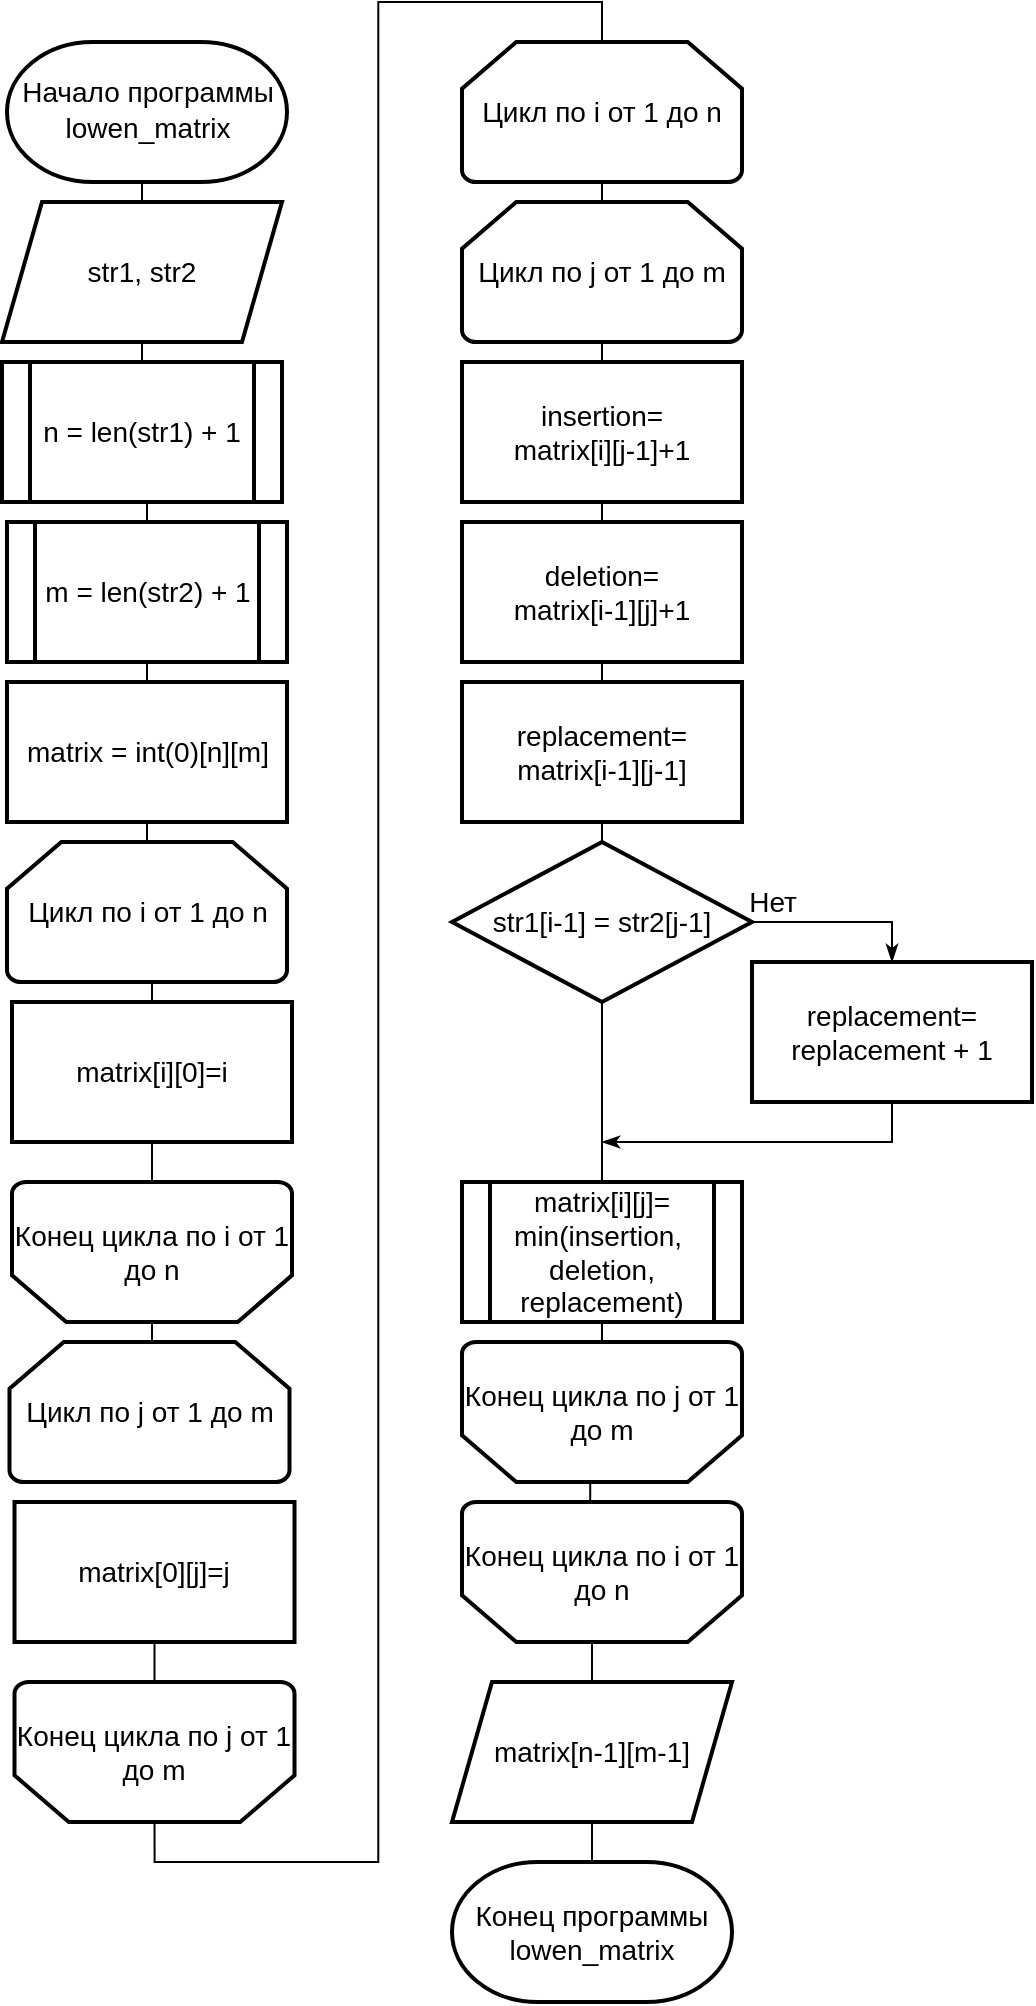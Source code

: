 <mxfile version="13.9.9" type="device"><diagram id="C5RBs43oDa-KdzZeNtuy" name="Page-1"><mxGraphModel dx="952" dy="1813" grid="1" gridSize="10" guides="1" tooltips="1" connect="1" arrows="1" fold="1" page="1" pageScale="1" pageWidth="827" pageHeight="1169" math="0" shadow="0"><root><mxCell id="WIyWlLk6GJQsqaUBKTNV-0"/><mxCell id="WIyWlLk6GJQsqaUBKTNV-1" parent="WIyWlLk6GJQsqaUBKTNV-0"/><mxCell id="wv_e2sPsDRJKBwyALWUc-1" style="edgeStyle=orthogonalEdgeStyle;rounded=0;orthogonalLoop=1;jettySize=auto;html=1;exitX=0.5;exitY=1;exitDx=0;exitDy=0;entryX=0.5;entryY=0;entryDx=0;entryDy=0;entryPerimeter=0;endArrow=none;endFill=0;" parent="WIyWlLk6GJQsqaUBKTNV-1" edge="1"><mxGeometry relative="1" as="geometry"><mxPoint x="392.5" y="390" as="sourcePoint"/><mxPoint x="392.5" y="400" as="targetPoint"/></mxGeometry></mxCell><mxCell id="wv_e2sPsDRJKBwyALWUc-2" style="edgeStyle=orthogonalEdgeStyle;rounded=0;orthogonalLoop=1;jettySize=auto;html=1;entryX=0.5;entryY=1;entryDx=0;entryDy=0;entryPerimeter=0;endArrow=none;endFill=0;" parent="WIyWlLk6GJQsqaUBKTNV-1" source="wv_e2sPsDRJKBwyALWUc-16" target="wv_e2sPsDRJKBwyALWUc-14" edge="1"><mxGeometry relative="1" as="geometry"/></mxCell><mxCell id="wv_e2sPsDRJKBwyALWUc-14" value="&lt;font style=&quot;font-size: 14px&quot;&gt;Начало программы&lt;br&gt;&lt;span style=&quot;line-height: 150%&quot;&gt;lowen_matrix&lt;/span&gt;&lt;/font&gt;" style="strokeWidth=2;html=1;shape=mxgraph.flowchart.terminator;whiteSpace=wrap;fontSize=14;fontFamily=Helvetica;" parent="WIyWlLk6GJQsqaUBKTNV-1" vertex="1"><mxGeometry x="322.5" width="140" height="70" as="geometry"/></mxCell><mxCell id="wv_e2sPsDRJKBwyALWUc-15" style="edgeStyle=orthogonalEdgeStyle;rounded=0;orthogonalLoop=1;jettySize=auto;html=1;exitX=0.5;exitY=1;exitDx=0;exitDy=0;entryX=0.5;entryY=0;entryDx=0;entryDy=0;endArrow=none;endFill=0;" parent="WIyWlLk6GJQsqaUBKTNV-1" source="wv_e2sPsDRJKBwyALWUc-16" edge="1"><mxGeometry relative="1" as="geometry"><mxPoint x="390" y="160" as="targetPoint"/></mxGeometry></mxCell><mxCell id="wv_e2sPsDRJKBwyALWUc-16" value="str1, str2" style="shape=parallelogram;perimeter=parallelogramPerimeter;whiteSpace=wrap;html=1;fixedSize=1;strokeWidth=2;fontSize=14;" parent="WIyWlLk6GJQsqaUBKTNV-1" vertex="1"><mxGeometry x="320" y="80" width="140" height="70" as="geometry"/></mxCell><mxCell id="wv_e2sPsDRJKBwyALWUc-17" value="m = len(str2) + 1" style="shape=process;whiteSpace=wrap;html=1;backgroundOutline=1;strokeWidth=2;fontSize=14;" parent="WIyWlLk6GJQsqaUBKTNV-1" vertex="1"><mxGeometry x="322.5" y="240" width="140" height="70" as="geometry"/></mxCell><mxCell id="wv_e2sPsDRJKBwyALWUc-18" style="edgeStyle=orthogonalEdgeStyle;rounded=0;orthogonalLoop=1;jettySize=auto;html=1;exitX=0.5;exitY=1;exitDx=0;exitDy=0;entryX=0.5;entryY=0;entryDx=0;entryDy=0;entryPerimeter=0;endArrow=none;endFill=0;" parent="WIyWlLk6GJQsqaUBKTNV-1" target="wv_e2sPsDRJKBwyALWUc-17" edge="1"><mxGeometry relative="1" as="geometry"><mxPoint x="390" y="230" as="sourcePoint"/><mxPoint x="390" y="420" as="targetPoint"/></mxGeometry></mxCell><mxCell id="wv_e2sPsDRJKBwyALWUc-20" style="edgeStyle=orthogonalEdgeStyle;rounded=0;orthogonalLoop=1;jettySize=auto;html=1;exitX=0.5;exitY=1;exitDx=0;exitDy=0;entryX=0.5;entryY=0;entryDx=0;entryDy=0;entryPerimeter=0;endArrow=none;endFill=0;" parent="WIyWlLk6GJQsqaUBKTNV-1" source="wv_e2sPsDRJKBwyALWUc-17" edge="1"><mxGeometry relative="1" as="geometry"><mxPoint x="390" y="350" as="sourcePoint"/><mxPoint x="392.5" y="320" as="targetPoint"/></mxGeometry></mxCell><mxCell id="wv_e2sPsDRJKBwyALWUc-21" value="n = len(str1) + 1" style="shape=process;whiteSpace=wrap;html=1;backgroundOutline=1;strokeWidth=2;fontSize=14;" parent="WIyWlLk6GJQsqaUBKTNV-1" vertex="1"><mxGeometry x="320" y="160" width="140" height="70" as="geometry"/></mxCell><mxCell id="wv_e2sPsDRJKBwyALWUc-22" value="matrix = int(0)[n][m]" style="rounded=0;whiteSpace=wrap;html=1;strokeWidth=2;fontSize=14;" parent="WIyWlLk6GJQsqaUBKTNV-1" vertex="1"><mxGeometry x="322.5" y="320" width="140" height="70" as="geometry"/></mxCell><mxCell id="wv_e2sPsDRJKBwyALWUc-23" style="edgeStyle=orthogonalEdgeStyle;rounded=0;orthogonalLoop=1;jettySize=auto;html=1;exitX=0.5;exitY=1;exitDx=0;exitDy=0;exitPerimeter=0;entryX=0.5;entryY=0;entryDx=0;entryDy=0;endArrow=none;endFill=0;" parent="WIyWlLk6GJQsqaUBKTNV-1" source="wv_e2sPsDRJKBwyALWUc-24" edge="1"><mxGeometry relative="1" as="geometry"><mxPoint x="395" y="480" as="targetPoint"/></mxGeometry></mxCell><mxCell id="wv_e2sPsDRJKBwyALWUc-24" value="Цикл по i от 1 до n" style="strokeWidth=2;html=1;shape=mxgraph.flowchart.loop_limit;whiteSpace=wrap;fontSize=14;" parent="WIyWlLk6GJQsqaUBKTNV-1" vertex="1"><mxGeometry x="322.5" y="400" width="140" height="70" as="geometry"/></mxCell><mxCell id="wv_e2sPsDRJKBwyALWUc-29" value="matrix[i][0]=i" style="rounded=0;whiteSpace=wrap;html=1;strokeWidth=2;fontSize=14;" parent="WIyWlLk6GJQsqaUBKTNV-1" vertex="1"><mxGeometry x="325" y="480" width="140" height="70" as="geometry"/></mxCell><mxCell id="wv_e2sPsDRJKBwyALWUc-42" value="Конец программы lowen_matrix" style="strokeWidth=2;html=1;shape=mxgraph.flowchart.terminator;whiteSpace=wrap;fontSize=14;" parent="WIyWlLk6GJQsqaUBKTNV-1" vertex="1"><mxGeometry x="545" y="910" width="140" height="70" as="geometry"/></mxCell><mxCell id="wv_e2sPsDRJKBwyALWUc-46" style="edgeStyle=orthogonalEdgeStyle;rounded=0;orthogonalLoop=1;jettySize=auto;html=1;exitX=0.5;exitY=1;exitDx=0;exitDy=0;entryX=0.5;entryY=0;entryDx=0;entryDy=0;entryPerimeter=0;endArrow=none;endFill=0;fontSize=14;" parent="WIyWlLk6GJQsqaUBKTNV-1" source="wv_e2sPsDRJKBwyALWUc-47" target="wv_e2sPsDRJKBwyALWUc-42" edge="1"><mxGeometry relative="1" as="geometry"/></mxCell><mxCell id="wv_e2sPsDRJKBwyALWUc-84" style="edgeStyle=orthogonalEdgeStyle;rounded=0;orthogonalLoop=1;jettySize=auto;html=1;exitX=0.5;exitY=0;exitDx=0;exitDy=0;endArrow=none;endFill=0;" parent="WIyWlLk6GJQsqaUBKTNV-1" source="wv_e2sPsDRJKBwyALWUc-47" target="wv_e2sPsDRJKBwyALWUc-60" edge="1"><mxGeometry relative="1" as="geometry"/></mxCell><mxCell id="wv_e2sPsDRJKBwyALWUc-47" value="matrix[n-1][m-1]" style="shape=parallelogram;perimeter=parallelogramPerimeter;whiteSpace=wrap;html=1;fixedSize=1;strokeWidth=2;fontSize=14;" parent="WIyWlLk6GJQsqaUBKTNV-1" vertex="1"><mxGeometry x="545" y="820" width="140" height="70" as="geometry"/></mxCell><mxCell id="wv_e2sPsDRJKBwyALWUc-49" style="edgeStyle=orthogonalEdgeStyle;rounded=0;orthogonalLoop=1;jettySize=auto;html=1;exitX=0.5;exitY=1;exitDx=0;exitDy=0;exitPerimeter=0;entryX=0.5;entryY=1;entryDx=0;entryDy=0;endArrow=none;endFill=0;" parent="WIyWlLk6GJQsqaUBKTNV-1" source="wv_e2sPsDRJKBwyALWUc-48" target="wv_e2sPsDRJKBwyALWUc-29" edge="1"><mxGeometry relative="1" as="geometry"/></mxCell><mxCell id="wv_e2sPsDRJKBwyALWUc-48" value="Конец цикла по i от 1 до n" style="strokeWidth=2;html=1;shape=mxgraph.flowchart.loop_limit;whiteSpace=wrap;direction=west;fontSize=14;" parent="WIyWlLk6GJQsqaUBKTNV-1" vertex="1"><mxGeometry x="325" y="570" width="140" height="70" as="geometry"/></mxCell><mxCell id="wv_e2sPsDRJKBwyALWUc-73" style="edgeStyle=orthogonalEdgeStyle;rounded=0;orthogonalLoop=1;jettySize=auto;html=1;exitX=0.5;exitY=0;exitDx=0;exitDy=0;exitPerimeter=0;entryX=0.5;entryY=0;entryDx=0;entryDy=0;entryPerimeter=0;endArrow=none;endFill=0;" parent="WIyWlLk6GJQsqaUBKTNV-1" source="wv_e2sPsDRJKBwyALWUc-51" target="wv_e2sPsDRJKBwyALWUc-48" edge="1"><mxGeometry relative="1" as="geometry"/></mxCell><mxCell id="wv_e2sPsDRJKBwyALWUc-51" value="Цикл по j от 1 до m" style="strokeWidth=2;html=1;shape=mxgraph.flowchart.loop_limit;whiteSpace=wrap;fontSize=14;" parent="WIyWlLk6GJQsqaUBKTNV-1" vertex="1"><mxGeometry x="323.75" y="650" width="140" height="70" as="geometry"/></mxCell><mxCell id="wv_e2sPsDRJKBwyALWUc-52" value="matrix[0][j]=j" style="rounded=0;whiteSpace=wrap;html=1;strokeWidth=2;fontSize=14;" parent="WIyWlLk6GJQsqaUBKTNV-1" vertex="1"><mxGeometry x="326.25" y="730" width="140" height="70" as="geometry"/></mxCell><mxCell id="wv_e2sPsDRJKBwyALWUc-53" style="edgeStyle=orthogonalEdgeStyle;rounded=0;orthogonalLoop=1;jettySize=auto;html=1;exitX=0.5;exitY=1;exitDx=0;exitDy=0;exitPerimeter=0;entryX=0.5;entryY=1;entryDx=0;entryDy=0;endArrow=none;endFill=0;" parent="WIyWlLk6GJQsqaUBKTNV-1" source="wv_e2sPsDRJKBwyALWUc-54" target="wv_e2sPsDRJKBwyALWUc-52" edge="1"><mxGeometry relative="1" as="geometry"/></mxCell><mxCell id="wv_e2sPsDRJKBwyALWUc-74" style="edgeStyle=orthogonalEdgeStyle;rounded=0;orthogonalLoop=1;jettySize=auto;html=1;entryX=0.5;entryY=0;entryDx=0;entryDy=0;entryPerimeter=0;endArrow=none;endFill=0;exitX=0.5;exitY=0;exitDx=0;exitDy=0;exitPerimeter=0;" parent="WIyWlLk6GJQsqaUBKTNV-1" source="wv_e2sPsDRJKBwyALWUc-54" target="wv_e2sPsDRJKBwyALWUc-58" edge="1"><mxGeometry relative="1" as="geometry"/></mxCell><mxCell id="wv_e2sPsDRJKBwyALWUc-54" value="Конец цикла по j от 1 до m" style="strokeWidth=2;html=1;shape=mxgraph.flowchart.loop_limit;whiteSpace=wrap;direction=west;fontSize=14;" parent="WIyWlLk6GJQsqaUBKTNV-1" vertex="1"><mxGeometry x="326.25" y="820" width="140" height="70" as="geometry"/></mxCell><mxCell id="wv_e2sPsDRJKBwyALWUc-75" style="edgeStyle=orthogonalEdgeStyle;rounded=0;orthogonalLoop=1;jettySize=auto;html=1;exitX=0.5;exitY=1;exitDx=0;exitDy=0;exitPerimeter=0;entryX=0.5;entryY=0;entryDx=0;entryDy=0;entryPerimeter=0;endArrow=none;endFill=0;" parent="WIyWlLk6GJQsqaUBKTNV-1" source="wv_e2sPsDRJKBwyALWUc-58" target="wv_e2sPsDRJKBwyALWUc-61" edge="1"><mxGeometry relative="1" as="geometry"/></mxCell><mxCell id="wv_e2sPsDRJKBwyALWUc-58" value="Цикл по i от 1 до n" style="strokeWidth=2;html=1;shape=mxgraph.flowchart.loop_limit;whiteSpace=wrap;fontSize=14;" parent="WIyWlLk6GJQsqaUBKTNV-1" vertex="1"><mxGeometry x="550" width="140" height="70" as="geometry"/></mxCell><mxCell id="wv_e2sPsDRJKBwyALWUc-83" style="edgeStyle=orthogonalEdgeStyle;rounded=0;orthogonalLoop=1;jettySize=auto;html=1;exitX=0.5;exitY=1;exitDx=0;exitDy=0;exitPerimeter=0;entryX=0.542;entryY=-0.003;entryDx=0;entryDy=0;entryPerimeter=0;endArrow=none;endFill=0;" parent="WIyWlLk6GJQsqaUBKTNV-1" source="wv_e2sPsDRJKBwyALWUc-60" target="wv_e2sPsDRJKBwyALWUc-62" edge="1"><mxGeometry relative="1" as="geometry"/></mxCell><mxCell id="wv_e2sPsDRJKBwyALWUc-60" value="Конец цикла по i от 1 до n" style="strokeWidth=2;html=1;shape=mxgraph.flowchart.loop_limit;whiteSpace=wrap;direction=west;fontSize=14;" parent="WIyWlLk6GJQsqaUBKTNV-1" vertex="1"><mxGeometry x="550" y="730" width="140" height="70" as="geometry"/></mxCell><mxCell id="wv_e2sPsDRJKBwyALWUc-76" style="edgeStyle=orthogonalEdgeStyle;rounded=0;orthogonalLoop=1;jettySize=auto;html=1;exitX=0.5;exitY=1;exitDx=0;exitDy=0;exitPerimeter=0;entryX=0.5;entryY=0;entryDx=0;entryDy=0;endArrow=none;endFill=0;" parent="WIyWlLk6GJQsqaUBKTNV-1" source="wv_e2sPsDRJKBwyALWUc-61" target="wv_e2sPsDRJKBwyALWUc-63" edge="1"><mxGeometry relative="1" as="geometry"/></mxCell><mxCell id="wv_e2sPsDRJKBwyALWUc-61" value="Цикл по j от 1 до m" style="strokeWidth=2;html=1;shape=mxgraph.flowchart.loop_limit;whiteSpace=wrap;fontSize=14;" parent="WIyWlLk6GJQsqaUBKTNV-1" vertex="1"><mxGeometry x="550" y="80" width="140" height="70" as="geometry"/></mxCell><mxCell id="wv_e2sPsDRJKBwyALWUc-62" value="Конец цикла по j от 1 до m" style="strokeWidth=2;html=1;shape=mxgraph.flowchart.loop_limit;whiteSpace=wrap;direction=west;fontSize=14;" parent="WIyWlLk6GJQsqaUBKTNV-1" vertex="1"><mxGeometry x="550" y="650" width="140" height="70" as="geometry"/></mxCell><mxCell id="wv_e2sPsDRJKBwyALWUc-77" style="edgeStyle=orthogonalEdgeStyle;rounded=0;orthogonalLoop=1;jettySize=auto;html=1;exitX=0.5;exitY=1;exitDx=0;exitDy=0;entryX=0.5;entryY=0;entryDx=0;entryDy=0;endArrow=none;endFill=0;" parent="WIyWlLk6GJQsqaUBKTNV-1" source="wv_e2sPsDRJKBwyALWUc-63" target="wv_e2sPsDRJKBwyALWUc-64" edge="1"><mxGeometry relative="1" as="geometry"/></mxCell><mxCell id="wv_e2sPsDRJKBwyALWUc-63" value="insertion=&lt;br&gt;matrix[i][j-1]+1" style="rounded=0;whiteSpace=wrap;html=1;strokeWidth=2;fontSize=14;" parent="WIyWlLk6GJQsqaUBKTNV-1" vertex="1"><mxGeometry x="550" y="160" width="140" height="70" as="geometry"/></mxCell><mxCell id="wv_e2sPsDRJKBwyALWUc-78" style="edgeStyle=orthogonalEdgeStyle;rounded=0;orthogonalLoop=1;jettySize=auto;html=1;exitX=0.5;exitY=1;exitDx=0;exitDy=0;entryX=0.5;entryY=0;entryDx=0;entryDy=0;endArrow=none;endFill=0;" parent="WIyWlLk6GJQsqaUBKTNV-1" source="wv_e2sPsDRJKBwyALWUc-64" target="wv_e2sPsDRJKBwyALWUc-65" edge="1"><mxGeometry relative="1" as="geometry"/></mxCell><mxCell id="wv_e2sPsDRJKBwyALWUc-64" value="deletion=&lt;br&gt;matrix[i-1][j]+1" style="rounded=0;whiteSpace=wrap;html=1;strokeWidth=2;fontSize=14;" parent="WIyWlLk6GJQsqaUBKTNV-1" vertex="1"><mxGeometry x="550" y="240" width="140" height="70" as="geometry"/></mxCell><mxCell id="wv_e2sPsDRJKBwyALWUc-79" style="edgeStyle=orthogonalEdgeStyle;rounded=0;orthogonalLoop=1;jettySize=auto;html=1;exitX=0.5;exitY=1;exitDx=0;exitDy=0;entryX=0.5;entryY=0;entryDx=0;entryDy=0;endArrow=none;endFill=0;" parent="WIyWlLk6GJQsqaUBKTNV-1" source="wv_e2sPsDRJKBwyALWUc-65" target="wv_e2sPsDRJKBwyALWUc-68" edge="1"><mxGeometry relative="1" as="geometry"/></mxCell><mxCell id="wv_e2sPsDRJKBwyALWUc-65" value="replacement=&lt;br&gt;matrix[i-1][j-1]" style="rounded=0;whiteSpace=wrap;html=1;strokeWidth=2;fontSize=14;" parent="WIyWlLk6GJQsqaUBKTNV-1" vertex="1"><mxGeometry x="550" y="320" width="140" height="70" as="geometry"/></mxCell><mxCell id="wv_e2sPsDRJKBwyALWUc-67" value="Нет" style="edgeStyle=orthogonalEdgeStyle;rounded=0;orthogonalLoop=1;jettySize=auto;html=1;exitX=1;exitY=0.5;exitDx=0;exitDy=0;entryX=0.5;entryY=0;entryDx=0;entryDy=0;endArrow=classicThin;endFill=1;fontSize=14;" parent="WIyWlLk6GJQsqaUBKTNV-1" source="wv_e2sPsDRJKBwyALWUc-68" target="wv_e2sPsDRJKBwyALWUc-69" edge="1"><mxGeometry x="-0.786" y="10" relative="1" as="geometry"><mxPoint as="offset"/><mxPoint x="715.0" y="520" as="targetPoint"/></mxGeometry></mxCell><mxCell id="wv_e2sPsDRJKBwyALWUc-80" style="edgeStyle=orthogonalEdgeStyle;rounded=0;orthogonalLoop=1;jettySize=auto;html=1;exitX=0.5;exitY=1;exitDx=0;exitDy=0;entryX=0.5;entryY=0;entryDx=0;entryDy=0;endArrow=none;endFill=0;" parent="WIyWlLk6GJQsqaUBKTNV-1" source="wv_e2sPsDRJKBwyALWUc-68" target="wv_e2sPsDRJKBwyALWUc-70" edge="1"><mxGeometry relative="1" as="geometry"/></mxCell><mxCell id="wv_e2sPsDRJKBwyALWUc-68" value="&lt;span style=&quot;font-size: 14px&quot;&gt;str1[i-1] = str2[j-1]&lt;/span&gt;" style="rhombus;whiteSpace=wrap;html=1;strokeWidth=2;fontSize=14;" parent="WIyWlLk6GJQsqaUBKTNV-1" vertex="1"><mxGeometry x="545" y="400" width="150" height="80" as="geometry"/></mxCell><mxCell id="wv_e2sPsDRJKBwyALWUc-81" style="edgeStyle=orthogonalEdgeStyle;rounded=0;orthogonalLoop=1;jettySize=auto;html=1;endArrow=classicThin;endFill=1;" parent="WIyWlLk6GJQsqaUBKTNV-1" source="wv_e2sPsDRJKBwyALWUc-69" edge="1"><mxGeometry relative="1" as="geometry"><mxPoint x="620" y="550" as="targetPoint"/><Array as="points"><mxPoint x="765" y="550"/></Array></mxGeometry></mxCell><mxCell id="wv_e2sPsDRJKBwyALWUc-69" value="replacement=&lt;br&gt;replacement + 1" style="rounded=0;whiteSpace=wrap;html=1;strokeWidth=2;fontSize=14;" parent="WIyWlLk6GJQsqaUBKTNV-1" vertex="1"><mxGeometry x="695" y="460" width="140" height="70" as="geometry"/></mxCell><mxCell id="wv_e2sPsDRJKBwyALWUc-82" style="edgeStyle=orthogonalEdgeStyle;rounded=0;orthogonalLoop=1;jettySize=auto;html=1;exitX=0.5;exitY=1;exitDx=0;exitDy=0;entryX=0.5;entryY=1;entryDx=0;entryDy=0;entryPerimeter=0;endArrow=none;endFill=0;" parent="WIyWlLk6GJQsqaUBKTNV-1" source="wv_e2sPsDRJKBwyALWUc-70" target="wv_e2sPsDRJKBwyALWUc-62" edge="1"><mxGeometry relative="1" as="geometry"/></mxCell><mxCell id="wv_e2sPsDRJKBwyALWUc-70" value="matrix[i][j]=&lt;br&gt;min(insertion,&amp;nbsp; deletion, replacement)" style="shape=process;whiteSpace=wrap;html=1;backgroundOutline=1;strokeWidth=2;fontSize=14;" parent="WIyWlLk6GJQsqaUBKTNV-1" vertex="1"><mxGeometry x="550" y="570" width="140" height="70" as="geometry"/></mxCell></root></mxGraphModel></diagram></mxfile>